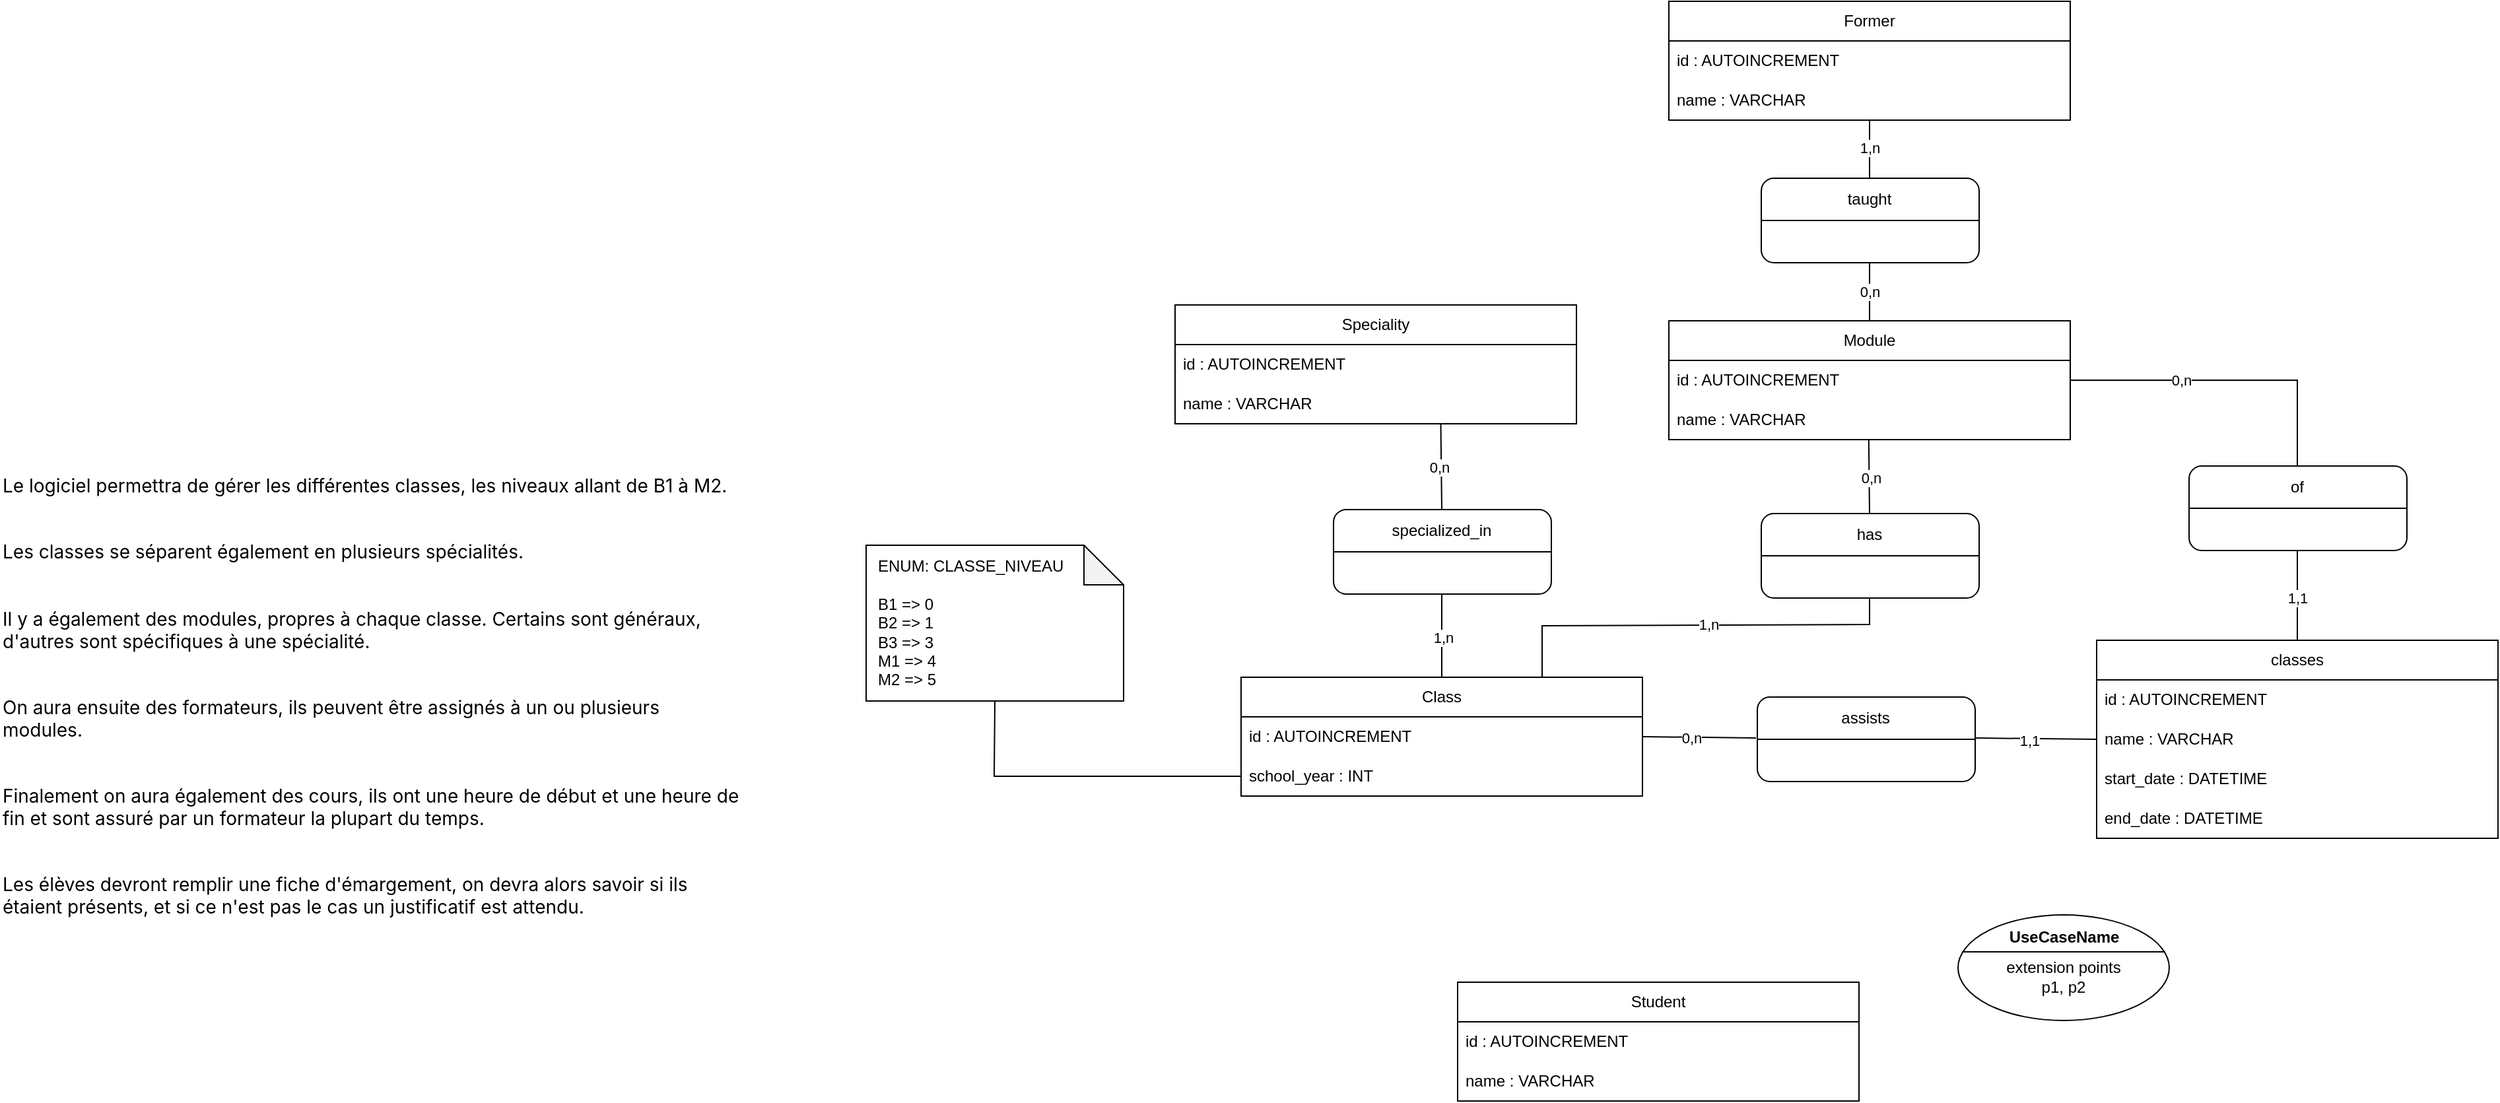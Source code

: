 <mxfile version="23.1.7" type="github">
  <diagram name="Page-1" id="dID7BBgvKqJGilfwQHQu">
    <mxGraphModel dx="2500" dy="1209" grid="0" gridSize="10" guides="1" tooltips="1" connect="1" arrows="1" fold="1" page="0" pageScale="1" pageWidth="850" pageHeight="1100" background="none" math="0" shadow="0">
      <root>
        <mxCell id="0" />
        <mxCell id="1" parent="0" />
        <mxCell id="xN4_sGe1Yz_WlacLz_tZ-16" value="&lt;div style=&quot;box-sizing: border-box; font-family: -apple-system, BlinkMacSystemFont, &amp;quot;Segoe UI&amp;quot;, system-ui, &amp;quot;Apple Color Emoji&amp;quot;, &amp;quot;Segoe UI Emoji&amp;quot;, &amp;quot;Segoe UI Web&amp;quot;, sans-serif; font-size: 14px; font-style: normal; font-variant-ligatures: normal; font-variant-caps: normal; font-weight: 400; letter-spacing: normal; orphans: 2; text-align: start; text-indent: 0px; text-transform: none; widows: 2; word-spacing: 0px;&quot;&gt;Le logiciel permettra de gérer les différentes classes, les niveaux allant de B1 à M2.&lt;br&gt;&#xa;&#xa;Les classes se séparent également en plusieurs spécialités.&lt;br&gt;&#xa;&#xa;Il y a également des modules, propres à chaque classe. Certains sont généraux, d&#39;autres sont spécifiques à une spécialité.&lt;br&gt;&#xa;&#xa;On aura ensuite des formateurs, ils peuvent être assignés à un ou plusieurs modules.&lt;br&gt;&#xa;&#xa;Finalement on aura également des cours, ils ont une heure de début et une heure de fin et sont assuré par un formateur la plupart du temps.&lt;br&gt;&#xa;&#xa;Les élèves devront remplir une fiche d&#39;émargement, on devra alors savoir si ils étaient présents, et si ce n&#39;est pas le cas un justificatif est attendu.&lt;/div&gt;" style="text;whiteSpace=wrap;html=1;" vertex="1" parent="1">
          <mxGeometry x="-32" y="355" width="560" height="430" as="geometry" />
        </mxCell>
        <mxCell id="xN4_sGe1Yz_WlacLz_tZ-51" value="Class" style="swimlane;fontStyle=0;childLayout=stackLayout;horizontal=1;startSize=30;horizontalStack=0;resizeParent=1;resizeParentMax=0;resizeLast=0;collapsible=1;marginBottom=0;whiteSpace=wrap;html=1;" vertex="1" parent="1">
          <mxGeometry x="908" y="515" width="304" height="90" as="geometry" />
        </mxCell>
        <mxCell id="xN4_sGe1Yz_WlacLz_tZ-52" value="id : AUTOINCREMENT" style="text;strokeColor=none;fillColor=none;align=left;verticalAlign=middle;spacingLeft=4;spacingRight=4;overflow=hidden;points=[[0,0.5],[1,0.5]];portConstraint=eastwest;rotatable=0;whiteSpace=wrap;html=1;" vertex="1" parent="xN4_sGe1Yz_WlacLz_tZ-51">
          <mxGeometry y="30" width="304" height="30" as="geometry" />
        </mxCell>
        <mxCell id="xN4_sGe1Yz_WlacLz_tZ-53" value="school_year : INT" style="text;strokeColor=none;fillColor=none;align=left;verticalAlign=middle;spacingLeft=4;spacingRight=4;overflow=hidden;points=[[0,0.5],[1,0.5]];portConstraint=eastwest;rotatable=0;whiteSpace=wrap;html=1;" vertex="1" parent="xN4_sGe1Yz_WlacLz_tZ-51">
          <mxGeometry y="60" width="304" height="30" as="geometry" />
        </mxCell>
        <mxCell id="xN4_sGe1Yz_WlacLz_tZ-54" value="Speciality" style="swimlane;fontStyle=0;childLayout=stackLayout;horizontal=1;startSize=30;horizontalStack=0;resizeParent=1;resizeParentMax=0;resizeLast=0;collapsible=1;marginBottom=0;whiteSpace=wrap;html=1;" vertex="1" parent="1">
          <mxGeometry x="858" y="233" width="304" height="90" as="geometry" />
        </mxCell>
        <mxCell id="xN4_sGe1Yz_WlacLz_tZ-55" value="id : AUTOINCREMENT" style="text;strokeColor=none;fillColor=none;align=left;verticalAlign=middle;spacingLeft=4;spacingRight=4;overflow=hidden;points=[[0,0.5],[1,0.5]];portConstraint=eastwest;rotatable=0;whiteSpace=wrap;html=1;" vertex="1" parent="xN4_sGe1Yz_WlacLz_tZ-54">
          <mxGeometry y="30" width="304" height="30" as="geometry" />
        </mxCell>
        <mxCell id="xN4_sGe1Yz_WlacLz_tZ-56" value="name : VARCHAR" style="text;strokeColor=none;fillColor=none;align=left;verticalAlign=middle;spacingLeft=4;spacingRight=4;overflow=hidden;points=[[0,0.5],[1,0.5]];portConstraint=eastwest;rotatable=0;whiteSpace=wrap;html=1;" vertex="1" parent="xN4_sGe1Yz_WlacLz_tZ-54">
          <mxGeometry y="60" width="304" height="30" as="geometry" />
        </mxCell>
        <mxCell id="xN4_sGe1Yz_WlacLz_tZ-57" value="Module" style="swimlane;fontStyle=0;childLayout=stackLayout;horizontal=1;startSize=30;horizontalStack=0;resizeParent=1;resizeParentMax=0;resizeLast=0;collapsible=1;marginBottom=0;whiteSpace=wrap;html=1;" vertex="1" parent="1">
          <mxGeometry x="1232" y="245" width="304" height="90" as="geometry" />
        </mxCell>
        <mxCell id="xN4_sGe1Yz_WlacLz_tZ-58" value="id : AUTOINCREMENT" style="text;strokeColor=none;fillColor=none;align=left;verticalAlign=middle;spacingLeft=4;spacingRight=4;overflow=hidden;points=[[0,0.5],[1,0.5]];portConstraint=eastwest;rotatable=0;whiteSpace=wrap;html=1;" vertex="1" parent="xN4_sGe1Yz_WlacLz_tZ-57">
          <mxGeometry y="30" width="304" height="30" as="geometry" />
        </mxCell>
        <mxCell id="xN4_sGe1Yz_WlacLz_tZ-59" value="name : VARCHAR" style="text;strokeColor=none;fillColor=none;align=left;verticalAlign=middle;spacingLeft=4;spacingRight=4;overflow=hidden;points=[[0,0.5],[1,0.5]];portConstraint=eastwest;rotatable=0;whiteSpace=wrap;html=1;" vertex="1" parent="xN4_sGe1Yz_WlacLz_tZ-57">
          <mxGeometry y="60" width="304" height="30" as="geometry" />
        </mxCell>
        <mxCell id="xN4_sGe1Yz_WlacLz_tZ-61" value="ENUM: CLASSE_NIVEAU&lt;br&gt;&lt;br&gt;B1 =&amp;gt; 0&lt;br&gt;B2 =&amp;gt; 1&lt;br&gt;B3 =&amp;gt; 3&lt;br&gt;M1 =&amp;gt; 4&lt;br&gt;M2 =&amp;gt; 5" style="shape=note;whiteSpace=wrap;html=1;backgroundOutline=1;darkOpacity=0.05;verticalAlign=top;align=left;spacing=9;spacingTop=-5;" vertex="1" parent="1">
          <mxGeometry x="624" y="415" width="195" height="118" as="geometry" />
        </mxCell>
        <mxCell id="xN4_sGe1Yz_WlacLz_tZ-62" value="" style="endArrow=none;html=1;rounded=0;entryX=0.5;entryY=1;entryDx=0;entryDy=0;entryPerimeter=0;" edge="1" parent="1" source="xN4_sGe1Yz_WlacLz_tZ-53" target="xN4_sGe1Yz_WlacLz_tZ-61">
          <mxGeometry width="50" height="50" relative="1" as="geometry">
            <mxPoint x="878" y="600" as="sourcePoint" />
            <mxPoint x="780" y="571.5" as="targetPoint" />
            <Array as="points">
              <mxPoint x="721" y="590" />
            </Array>
          </mxGeometry>
        </mxCell>
        <mxCell id="xN4_sGe1Yz_WlacLz_tZ-63" value="Former" style="swimlane;fontStyle=0;childLayout=stackLayout;horizontal=1;startSize=30;horizontalStack=0;resizeParent=1;resizeParentMax=0;resizeLast=0;collapsible=1;marginBottom=0;whiteSpace=wrap;html=1;" vertex="1" parent="1">
          <mxGeometry x="1232" y="3" width="304" height="90" as="geometry" />
        </mxCell>
        <mxCell id="xN4_sGe1Yz_WlacLz_tZ-64" value="id : AUTOINCREMENT" style="text;strokeColor=none;fillColor=none;align=left;verticalAlign=middle;spacingLeft=4;spacingRight=4;overflow=hidden;points=[[0,0.5],[1,0.5]];portConstraint=eastwest;rotatable=0;whiteSpace=wrap;html=1;" vertex="1" parent="xN4_sGe1Yz_WlacLz_tZ-63">
          <mxGeometry y="30" width="304" height="30" as="geometry" />
        </mxCell>
        <mxCell id="xN4_sGe1Yz_WlacLz_tZ-65" value="name : VARCHAR" style="text;strokeColor=none;fillColor=none;align=left;verticalAlign=middle;spacingLeft=4;spacingRight=4;overflow=hidden;points=[[0,0.5],[1,0.5]];portConstraint=eastwest;rotatable=0;whiteSpace=wrap;html=1;" vertex="1" parent="xN4_sGe1Yz_WlacLz_tZ-63">
          <mxGeometry y="60" width="304" height="30" as="geometry" />
        </mxCell>
        <mxCell id="xN4_sGe1Yz_WlacLz_tZ-71" value="classes" style="swimlane;fontStyle=0;childLayout=stackLayout;horizontal=1;startSize=30;horizontalStack=0;resizeParent=1;resizeParentMax=0;resizeLast=0;collapsible=1;marginBottom=0;whiteSpace=wrap;html=1;" vertex="1" parent="1">
          <mxGeometry x="1556" y="487" width="304" height="150" as="geometry" />
        </mxCell>
        <mxCell id="xN4_sGe1Yz_WlacLz_tZ-72" value="id : AUTOINCREMENT" style="text;strokeColor=none;fillColor=none;align=left;verticalAlign=middle;spacingLeft=4;spacingRight=4;overflow=hidden;points=[[0,0.5],[1,0.5]];portConstraint=eastwest;rotatable=0;whiteSpace=wrap;html=1;" vertex="1" parent="xN4_sGe1Yz_WlacLz_tZ-71">
          <mxGeometry y="30" width="304" height="30" as="geometry" />
        </mxCell>
        <mxCell id="xN4_sGe1Yz_WlacLz_tZ-73" value="name : VARCHAR" style="text;strokeColor=none;fillColor=none;align=left;verticalAlign=middle;spacingLeft=4;spacingRight=4;overflow=hidden;points=[[0,0.5],[1,0.5]];portConstraint=eastwest;rotatable=0;whiteSpace=wrap;html=1;" vertex="1" parent="xN4_sGe1Yz_WlacLz_tZ-71">
          <mxGeometry y="60" width="304" height="30" as="geometry" />
        </mxCell>
        <mxCell id="xN4_sGe1Yz_WlacLz_tZ-75" value="start_date : DATETIME" style="text;strokeColor=none;fillColor=none;align=left;verticalAlign=middle;spacingLeft=4;spacingRight=4;overflow=hidden;points=[[0,0.5],[1,0.5]];portConstraint=eastwest;rotatable=0;whiteSpace=wrap;html=1;" vertex="1" parent="xN4_sGe1Yz_WlacLz_tZ-71">
          <mxGeometry y="90" width="304" height="30" as="geometry" />
        </mxCell>
        <mxCell id="xN4_sGe1Yz_WlacLz_tZ-76" value="end_date : DATETIME" style="text;strokeColor=none;fillColor=none;align=left;verticalAlign=middle;spacingLeft=4;spacingRight=4;overflow=hidden;points=[[0,0.5],[1,0.5]];portConstraint=eastwest;rotatable=0;whiteSpace=wrap;html=1;" vertex="1" parent="xN4_sGe1Yz_WlacLz_tZ-71">
          <mxGeometry y="120" width="304" height="30" as="geometry" />
        </mxCell>
        <mxCell id="xN4_sGe1Yz_WlacLz_tZ-77" value="Student" style="swimlane;fontStyle=0;childLayout=stackLayout;horizontal=1;startSize=30;horizontalStack=0;resizeParent=1;resizeParentMax=0;resizeLast=0;collapsible=1;marginBottom=0;whiteSpace=wrap;html=1;" vertex="1" parent="1">
          <mxGeometry x="1072" y="746" width="304" height="90" as="geometry" />
        </mxCell>
        <mxCell id="xN4_sGe1Yz_WlacLz_tZ-78" value="id : AUTOINCREMENT" style="text;strokeColor=none;fillColor=none;align=left;verticalAlign=middle;spacingLeft=4;spacingRight=4;overflow=hidden;points=[[0,0.5],[1,0.5]];portConstraint=eastwest;rotatable=0;whiteSpace=wrap;html=1;" vertex="1" parent="xN4_sGe1Yz_WlacLz_tZ-77">
          <mxGeometry y="30" width="304" height="30" as="geometry" />
        </mxCell>
        <mxCell id="xN4_sGe1Yz_WlacLz_tZ-79" value="name : VARCHAR" style="text;strokeColor=none;fillColor=none;align=left;verticalAlign=middle;spacingLeft=4;spacingRight=4;overflow=hidden;points=[[0,0.5],[1,0.5]];portConstraint=eastwest;rotatable=0;whiteSpace=wrap;html=1;" vertex="1" parent="xN4_sGe1Yz_WlacLz_tZ-77">
          <mxGeometry y="60" width="304" height="30" as="geometry" />
        </mxCell>
        <mxCell id="xN4_sGe1Yz_WlacLz_tZ-90" value="" style="group" vertex="1" connectable="0" parent="1">
          <mxGeometry x="977" y="388" width="166" height="64" as="geometry" />
        </mxCell>
        <mxCell id="xN4_sGe1Yz_WlacLz_tZ-85" value="" style="rounded=1;whiteSpace=wrap;html=1;" vertex="1" parent="xN4_sGe1Yz_WlacLz_tZ-90">
          <mxGeometry x="1" width="165" height="64" as="geometry" />
        </mxCell>
        <mxCell id="xN4_sGe1Yz_WlacLz_tZ-86" value="" style="endArrow=none;html=1;rounded=0;entryX=0;entryY=0.5;entryDx=0;entryDy=0;exitX=1;exitY=0.5;exitDx=0;exitDy=0;" edge="1" parent="xN4_sGe1Yz_WlacLz_tZ-90" source="xN4_sGe1Yz_WlacLz_tZ-85" target="xN4_sGe1Yz_WlacLz_tZ-85">
          <mxGeometry width="50" height="50" relative="1" as="geometry">
            <mxPoint x="-12" y="136" as="sourcePoint" />
            <mxPoint x="38" y="86" as="targetPoint" />
          </mxGeometry>
        </mxCell>
        <mxCell id="xN4_sGe1Yz_WlacLz_tZ-87" value="specialized_in" style="text;html=1;align=center;verticalAlign=middle;whiteSpace=wrap;rounded=0;" vertex="1" parent="xN4_sGe1Yz_WlacLz_tZ-90">
          <mxGeometry width="166" height="31" as="geometry" />
        </mxCell>
        <mxCell id="xN4_sGe1Yz_WlacLz_tZ-88" value="&amp;nbsp;" style="text;html=1;align=center;verticalAlign=middle;whiteSpace=wrap;rounded=0;" vertex="1" parent="xN4_sGe1Yz_WlacLz_tZ-90">
          <mxGeometry y="31" width="166" height="33" as="geometry" />
        </mxCell>
        <mxCell id="xN4_sGe1Yz_WlacLz_tZ-91" value="" style="endArrow=none;html=1;rounded=0;entryX=0.662;entryY=0.993;entryDx=0;entryDy=0;entryPerimeter=0;exitX=0.5;exitY=0;exitDx=0;exitDy=0;" edge="1" parent="1" source="xN4_sGe1Yz_WlacLz_tZ-87" target="xN4_sGe1Yz_WlacLz_tZ-56">
          <mxGeometry width="50" height="50" relative="1" as="geometry">
            <mxPoint x="903" y="407" as="sourcePoint" />
            <mxPoint x="953" y="357" as="targetPoint" />
          </mxGeometry>
        </mxCell>
        <mxCell id="xN4_sGe1Yz_WlacLz_tZ-94" value="0,n" style="edgeLabel;html=1;align=center;verticalAlign=middle;resizable=0;points=[];" vertex="1" connectable="0" parent="xN4_sGe1Yz_WlacLz_tZ-91">
          <mxGeometry x="-0.016" y="2" relative="1" as="geometry">
            <mxPoint as="offset" />
          </mxGeometry>
        </mxCell>
        <mxCell id="xN4_sGe1Yz_WlacLz_tZ-92" value="" style="endArrow=none;html=1;rounded=0;entryX=0.5;entryY=0;entryDx=0;entryDy=0;exitX=0.5;exitY=1;exitDx=0;exitDy=0;" edge="1" parent="1" source="xN4_sGe1Yz_WlacLz_tZ-88" target="xN4_sGe1Yz_WlacLz_tZ-51">
          <mxGeometry width="50" height="50" relative="1" as="geometry">
            <mxPoint x="1049" y="398" as="sourcePoint" />
            <mxPoint x="1022" y="331" as="targetPoint" />
          </mxGeometry>
        </mxCell>
        <mxCell id="xN4_sGe1Yz_WlacLz_tZ-93" value="1,n" style="edgeLabel;html=1;align=center;verticalAlign=middle;resizable=0;points=[];" vertex="1" connectable="0" parent="xN4_sGe1Yz_WlacLz_tZ-92">
          <mxGeometry x="0.041" y="1" relative="1" as="geometry">
            <mxPoint as="offset" />
          </mxGeometry>
        </mxCell>
        <mxCell id="xN4_sGe1Yz_WlacLz_tZ-96" value="" style="group" vertex="1" connectable="0" parent="1">
          <mxGeometry x="1301" y="391" width="166" height="64" as="geometry" />
        </mxCell>
        <mxCell id="xN4_sGe1Yz_WlacLz_tZ-97" value="" style="rounded=1;whiteSpace=wrap;html=1;" vertex="1" parent="xN4_sGe1Yz_WlacLz_tZ-96">
          <mxGeometry x="1" width="165" height="64" as="geometry" />
        </mxCell>
        <mxCell id="xN4_sGe1Yz_WlacLz_tZ-98" value="" style="endArrow=none;html=1;rounded=0;entryX=0;entryY=0.5;entryDx=0;entryDy=0;exitX=1;exitY=0.5;exitDx=0;exitDy=0;" edge="1" parent="xN4_sGe1Yz_WlacLz_tZ-96" source="xN4_sGe1Yz_WlacLz_tZ-97" target="xN4_sGe1Yz_WlacLz_tZ-97">
          <mxGeometry width="50" height="50" relative="1" as="geometry">
            <mxPoint x="-12" y="136" as="sourcePoint" />
            <mxPoint x="38" y="86" as="targetPoint" />
          </mxGeometry>
        </mxCell>
        <mxCell id="xN4_sGe1Yz_WlacLz_tZ-99" value="has" style="text;html=1;align=center;verticalAlign=middle;whiteSpace=wrap;rounded=0;" vertex="1" parent="xN4_sGe1Yz_WlacLz_tZ-96">
          <mxGeometry width="166" height="31" as="geometry" />
        </mxCell>
        <mxCell id="xN4_sGe1Yz_WlacLz_tZ-100" value="&amp;nbsp;" style="text;html=1;align=center;verticalAlign=middle;whiteSpace=wrap;rounded=0;" vertex="1" parent="xN4_sGe1Yz_WlacLz_tZ-96">
          <mxGeometry y="31" width="166" height="33" as="geometry" />
        </mxCell>
        <mxCell id="xN4_sGe1Yz_WlacLz_tZ-101" value="" style="endArrow=none;html=1;rounded=0;exitX=0.75;exitY=0;exitDx=0;exitDy=0;entryX=0.5;entryY=1;entryDx=0;entryDy=0;" edge="1" parent="1" source="xN4_sGe1Yz_WlacLz_tZ-51" target="xN4_sGe1Yz_WlacLz_tZ-100">
          <mxGeometry width="50" height="50" relative="1" as="geometry">
            <mxPoint x="1235" y="521" as="sourcePoint" />
            <mxPoint x="1285" y="471" as="targetPoint" />
            <Array as="points">
              <mxPoint x="1136" y="476" />
              <mxPoint x="1384" y="475" />
            </Array>
          </mxGeometry>
        </mxCell>
        <mxCell id="xN4_sGe1Yz_WlacLz_tZ-103" value="1,n" style="edgeLabel;html=1;align=center;verticalAlign=middle;resizable=0;points=[];" vertex="1" connectable="0" parent="xN4_sGe1Yz_WlacLz_tZ-101">
          <mxGeometry x="0.007" y="-2" relative="1" as="geometry">
            <mxPoint x="10" y="-3" as="offset" />
          </mxGeometry>
        </mxCell>
        <mxCell id="xN4_sGe1Yz_WlacLz_tZ-102" value="" style="endArrow=none;html=1;rounded=0;entryX=0.498;entryY=0.989;entryDx=0;entryDy=0;entryPerimeter=0;exitX=0.5;exitY=0;exitDx=0;exitDy=0;" edge="1" parent="1" source="xN4_sGe1Yz_WlacLz_tZ-99" target="xN4_sGe1Yz_WlacLz_tZ-59">
          <mxGeometry width="50" height="50" relative="1" as="geometry">
            <mxPoint x="1462" y="421" as="sourcePoint" />
            <mxPoint x="1512" y="371" as="targetPoint" />
          </mxGeometry>
        </mxCell>
        <mxCell id="xN4_sGe1Yz_WlacLz_tZ-104" value="0,n" style="edgeLabel;html=1;align=center;verticalAlign=middle;resizable=0;points=[];" vertex="1" connectable="0" parent="xN4_sGe1Yz_WlacLz_tZ-102">
          <mxGeometry x="-0.024" y="-1" relative="1" as="geometry">
            <mxPoint as="offset" />
          </mxGeometry>
        </mxCell>
        <mxCell id="xN4_sGe1Yz_WlacLz_tZ-105" value="" style="group" vertex="1" connectable="0" parent="1">
          <mxGeometry x="1301" y="137" width="166" height="64" as="geometry" />
        </mxCell>
        <mxCell id="xN4_sGe1Yz_WlacLz_tZ-106" value="" style="rounded=1;whiteSpace=wrap;html=1;" vertex="1" parent="xN4_sGe1Yz_WlacLz_tZ-105">
          <mxGeometry x="1" width="165" height="64" as="geometry" />
        </mxCell>
        <mxCell id="xN4_sGe1Yz_WlacLz_tZ-107" value="" style="endArrow=none;html=1;rounded=0;entryX=0;entryY=0.5;entryDx=0;entryDy=0;exitX=1;exitY=0.5;exitDx=0;exitDy=0;" edge="1" parent="xN4_sGe1Yz_WlacLz_tZ-105" source="xN4_sGe1Yz_WlacLz_tZ-106" target="xN4_sGe1Yz_WlacLz_tZ-106">
          <mxGeometry width="50" height="50" relative="1" as="geometry">
            <mxPoint x="-12" y="136" as="sourcePoint" />
            <mxPoint x="38" y="86" as="targetPoint" />
          </mxGeometry>
        </mxCell>
        <mxCell id="xN4_sGe1Yz_WlacLz_tZ-108" value="taught" style="text;html=1;align=center;verticalAlign=middle;whiteSpace=wrap;rounded=0;" vertex="1" parent="xN4_sGe1Yz_WlacLz_tZ-105">
          <mxGeometry width="166" height="31" as="geometry" />
        </mxCell>
        <mxCell id="xN4_sGe1Yz_WlacLz_tZ-109" value="&amp;nbsp;" style="text;html=1;align=center;verticalAlign=middle;whiteSpace=wrap;rounded=0;" vertex="1" parent="xN4_sGe1Yz_WlacLz_tZ-105">
          <mxGeometry y="31" width="166" height="33" as="geometry" />
        </mxCell>
        <mxCell id="xN4_sGe1Yz_WlacLz_tZ-110" value="" style="endArrow=none;html=1;rounded=0;entryX=0.5;entryY=1;entryDx=0;entryDy=0;exitX=0.5;exitY=0;exitDx=0;exitDy=0;" edge="1" parent="1" source="xN4_sGe1Yz_WlacLz_tZ-57" target="xN4_sGe1Yz_WlacLz_tZ-109">
          <mxGeometry width="50" height="50" relative="1" as="geometry">
            <mxPoint x="1143" y="207" as="sourcePoint" />
            <mxPoint x="1193" y="157" as="targetPoint" />
          </mxGeometry>
        </mxCell>
        <mxCell id="xN4_sGe1Yz_WlacLz_tZ-112" value="0,n" style="edgeLabel;html=1;align=center;verticalAlign=middle;resizable=0;points=[];" vertex="1" connectable="0" parent="xN4_sGe1Yz_WlacLz_tZ-110">
          <mxGeometry x="-0.006" y="-1" relative="1" as="geometry">
            <mxPoint x="-1" as="offset" />
          </mxGeometry>
        </mxCell>
        <mxCell id="xN4_sGe1Yz_WlacLz_tZ-111" value="" style="endArrow=none;html=1;rounded=0;exitX=0.5;exitY=0;exitDx=0;exitDy=0;entryX=0.5;entryY=1.001;entryDx=0;entryDy=0;entryPerimeter=0;" edge="1" parent="1" source="xN4_sGe1Yz_WlacLz_tZ-108" target="xN4_sGe1Yz_WlacLz_tZ-65">
          <mxGeometry width="50" height="50" relative="1" as="geometry">
            <mxPoint x="1383.71" y="137" as="sourcePoint" />
            <mxPoint x="1355" y="106" as="targetPoint" />
          </mxGeometry>
        </mxCell>
        <mxCell id="xN4_sGe1Yz_WlacLz_tZ-115" value="1,n" style="edgeLabel;html=1;align=center;verticalAlign=middle;resizable=0;points=[];" vertex="1" connectable="0" parent="xN4_sGe1Yz_WlacLz_tZ-111">
          <mxGeometry x="0.064" relative="1" as="geometry">
            <mxPoint as="offset" />
          </mxGeometry>
        </mxCell>
        <mxCell id="xN4_sGe1Yz_WlacLz_tZ-116" value="" style="group" vertex="1" connectable="0" parent="1">
          <mxGeometry x="1298" y="530" width="166" height="64" as="geometry" />
        </mxCell>
        <mxCell id="xN4_sGe1Yz_WlacLz_tZ-117" value="" style="rounded=1;whiteSpace=wrap;html=1;" vertex="1" parent="xN4_sGe1Yz_WlacLz_tZ-116">
          <mxGeometry x="1" width="165" height="64" as="geometry" />
        </mxCell>
        <mxCell id="xN4_sGe1Yz_WlacLz_tZ-118" value="" style="endArrow=none;html=1;rounded=0;entryX=0;entryY=0.5;entryDx=0;entryDy=0;exitX=1;exitY=0.5;exitDx=0;exitDy=0;" edge="1" parent="xN4_sGe1Yz_WlacLz_tZ-116" source="xN4_sGe1Yz_WlacLz_tZ-117" target="xN4_sGe1Yz_WlacLz_tZ-117">
          <mxGeometry width="50" height="50" relative="1" as="geometry">
            <mxPoint x="-12" y="136" as="sourcePoint" />
            <mxPoint x="38" y="86" as="targetPoint" />
          </mxGeometry>
        </mxCell>
        <mxCell id="xN4_sGe1Yz_WlacLz_tZ-119" value="assists" style="text;html=1;align=center;verticalAlign=middle;whiteSpace=wrap;rounded=0;" vertex="1" parent="xN4_sGe1Yz_WlacLz_tZ-116">
          <mxGeometry width="166" height="31" as="geometry" />
        </mxCell>
        <mxCell id="xN4_sGe1Yz_WlacLz_tZ-120" value="&amp;nbsp;" style="text;html=1;align=center;verticalAlign=middle;whiteSpace=wrap;rounded=0;" vertex="1" parent="xN4_sGe1Yz_WlacLz_tZ-116">
          <mxGeometry y="31" width="166" height="33" as="geometry" />
        </mxCell>
        <mxCell id="xN4_sGe1Yz_WlacLz_tZ-121" value="" style="group" vertex="1" connectable="0" parent="1">
          <mxGeometry x="1625" y="355" width="166" height="64" as="geometry" />
        </mxCell>
        <mxCell id="xN4_sGe1Yz_WlacLz_tZ-122" value="" style="rounded=1;whiteSpace=wrap;html=1;" vertex="1" parent="xN4_sGe1Yz_WlacLz_tZ-121">
          <mxGeometry x="1" width="165" height="64" as="geometry" />
        </mxCell>
        <mxCell id="xN4_sGe1Yz_WlacLz_tZ-123" value="" style="endArrow=none;html=1;rounded=0;entryX=0;entryY=0.5;entryDx=0;entryDy=0;exitX=1;exitY=0.5;exitDx=0;exitDy=0;" edge="1" parent="xN4_sGe1Yz_WlacLz_tZ-121" source="xN4_sGe1Yz_WlacLz_tZ-122" target="xN4_sGe1Yz_WlacLz_tZ-122">
          <mxGeometry width="50" height="50" relative="1" as="geometry">
            <mxPoint x="-12" y="136" as="sourcePoint" />
            <mxPoint x="38" y="86" as="targetPoint" />
          </mxGeometry>
        </mxCell>
        <mxCell id="xN4_sGe1Yz_WlacLz_tZ-124" value="of" style="text;html=1;align=center;verticalAlign=middle;whiteSpace=wrap;rounded=0;" vertex="1" parent="xN4_sGe1Yz_WlacLz_tZ-121">
          <mxGeometry width="166" height="31" as="geometry" />
        </mxCell>
        <mxCell id="xN4_sGe1Yz_WlacLz_tZ-125" value="&amp;nbsp;" style="text;html=1;align=center;verticalAlign=middle;whiteSpace=wrap;rounded=0;" vertex="1" parent="xN4_sGe1Yz_WlacLz_tZ-121">
          <mxGeometry y="31" width="166" height="33" as="geometry" />
        </mxCell>
        <mxCell id="xN4_sGe1Yz_WlacLz_tZ-126" value="" style="endArrow=none;html=1;rounded=0;exitX=1;exitY=0.5;exitDx=0;exitDy=0;entryX=0;entryY=0;entryDx=0;entryDy=0;" edge="1" parent="1" source="xN4_sGe1Yz_WlacLz_tZ-51" target="xN4_sGe1Yz_WlacLz_tZ-120">
          <mxGeometry width="50" height="50" relative="1" as="geometry">
            <mxPoint x="1280" y="658" as="sourcePoint" />
            <mxPoint x="1330" y="608" as="targetPoint" />
          </mxGeometry>
        </mxCell>
        <mxCell id="xN4_sGe1Yz_WlacLz_tZ-128" value="0,n" style="edgeLabel;html=1;align=center;verticalAlign=middle;resizable=0;points=[];" vertex="1" connectable="0" parent="xN4_sGe1Yz_WlacLz_tZ-126">
          <mxGeometry x="-0.181" y="-2" relative="1" as="geometry">
            <mxPoint x="2" y="-2" as="offset" />
          </mxGeometry>
        </mxCell>
        <mxCell id="xN4_sGe1Yz_WlacLz_tZ-127" value="" style="endArrow=none;html=1;rounded=0;entryX=1;entryY=0;entryDx=0;entryDy=0;exitX=0;exitY=0.5;exitDx=0;exitDy=0;" edge="1" parent="1" source="xN4_sGe1Yz_WlacLz_tZ-73" target="xN4_sGe1Yz_WlacLz_tZ-120">
          <mxGeometry width="50" height="50" relative="1" as="geometry">
            <mxPoint x="1409" y="667" as="sourcePoint" />
            <mxPoint x="1459" y="617" as="targetPoint" />
          </mxGeometry>
        </mxCell>
        <mxCell id="xN4_sGe1Yz_WlacLz_tZ-129" value="1,1" style="edgeLabel;html=1;align=center;verticalAlign=middle;resizable=0;points=[];" vertex="1" connectable="0" parent="xN4_sGe1Yz_WlacLz_tZ-127">
          <mxGeometry x="0.121" y="1" relative="1" as="geometry">
            <mxPoint as="offset" />
          </mxGeometry>
        </mxCell>
        <mxCell id="xN4_sGe1Yz_WlacLz_tZ-130" value="" style="endArrow=none;html=1;rounded=0;exitX=1;exitY=0.5;exitDx=0;exitDy=0;entryX=0.5;entryY=0;entryDx=0;entryDy=0;" edge="1" parent="1" source="xN4_sGe1Yz_WlacLz_tZ-58" target="xN4_sGe1Yz_WlacLz_tZ-124">
          <mxGeometry width="50" height="50" relative="1" as="geometry">
            <mxPoint x="1637" y="323" as="sourcePoint" />
            <mxPoint x="1687" y="273" as="targetPoint" />
            <Array as="points">
              <mxPoint x="1708" y="290" />
            </Array>
          </mxGeometry>
        </mxCell>
        <mxCell id="xN4_sGe1Yz_WlacLz_tZ-133" value="0,n" style="edgeLabel;html=1;align=center;verticalAlign=middle;resizable=0;points=[];" vertex="1" connectable="0" parent="xN4_sGe1Yz_WlacLz_tZ-130">
          <mxGeometry x="-0.295" relative="1" as="geometry">
            <mxPoint as="offset" />
          </mxGeometry>
        </mxCell>
        <mxCell id="xN4_sGe1Yz_WlacLz_tZ-131" value="" style="endArrow=none;html=1;rounded=0;entryX=0.5;entryY=1;entryDx=0;entryDy=0;exitX=0.5;exitY=0;exitDx=0;exitDy=0;" edge="1" parent="1" source="xN4_sGe1Yz_WlacLz_tZ-71" target="xN4_sGe1Yz_WlacLz_tZ-125">
          <mxGeometry width="50" height="50" relative="1" as="geometry">
            <mxPoint x="1564" y="477" as="sourcePoint" />
            <mxPoint x="1614" y="427" as="targetPoint" />
          </mxGeometry>
        </mxCell>
        <mxCell id="xN4_sGe1Yz_WlacLz_tZ-132" value="1,1" style="edgeLabel;html=1;align=center;verticalAlign=middle;resizable=0;points=[];" vertex="1" connectable="0" parent="xN4_sGe1Yz_WlacLz_tZ-131">
          <mxGeometry x="-0.062" relative="1" as="geometry">
            <mxPoint as="offset" />
          </mxGeometry>
        </mxCell>
        <mxCell id="xN4_sGe1Yz_WlacLz_tZ-134" value="&#xa;extension points&#xa;p1, p2" style="html=1;shape=mxgraph.sysml.useCaseExtPt;whiteSpace=wrap;align=center;" vertex="1" parent="1">
          <mxGeometry x="1451" y="695" width="160" height="80" as="geometry" />
        </mxCell>
        <mxCell id="xN4_sGe1Yz_WlacLz_tZ-135" value="UseCaseName" style="resizable=0;html=1;verticalAlign=middle;align=center;labelBackgroundColor=none;fontStyle=1;" connectable="0" vertex="1" parent="xN4_sGe1Yz_WlacLz_tZ-134">
          <mxGeometry x="80" y="17" as="geometry" />
        </mxCell>
      </root>
    </mxGraphModel>
  </diagram>
</mxfile>
